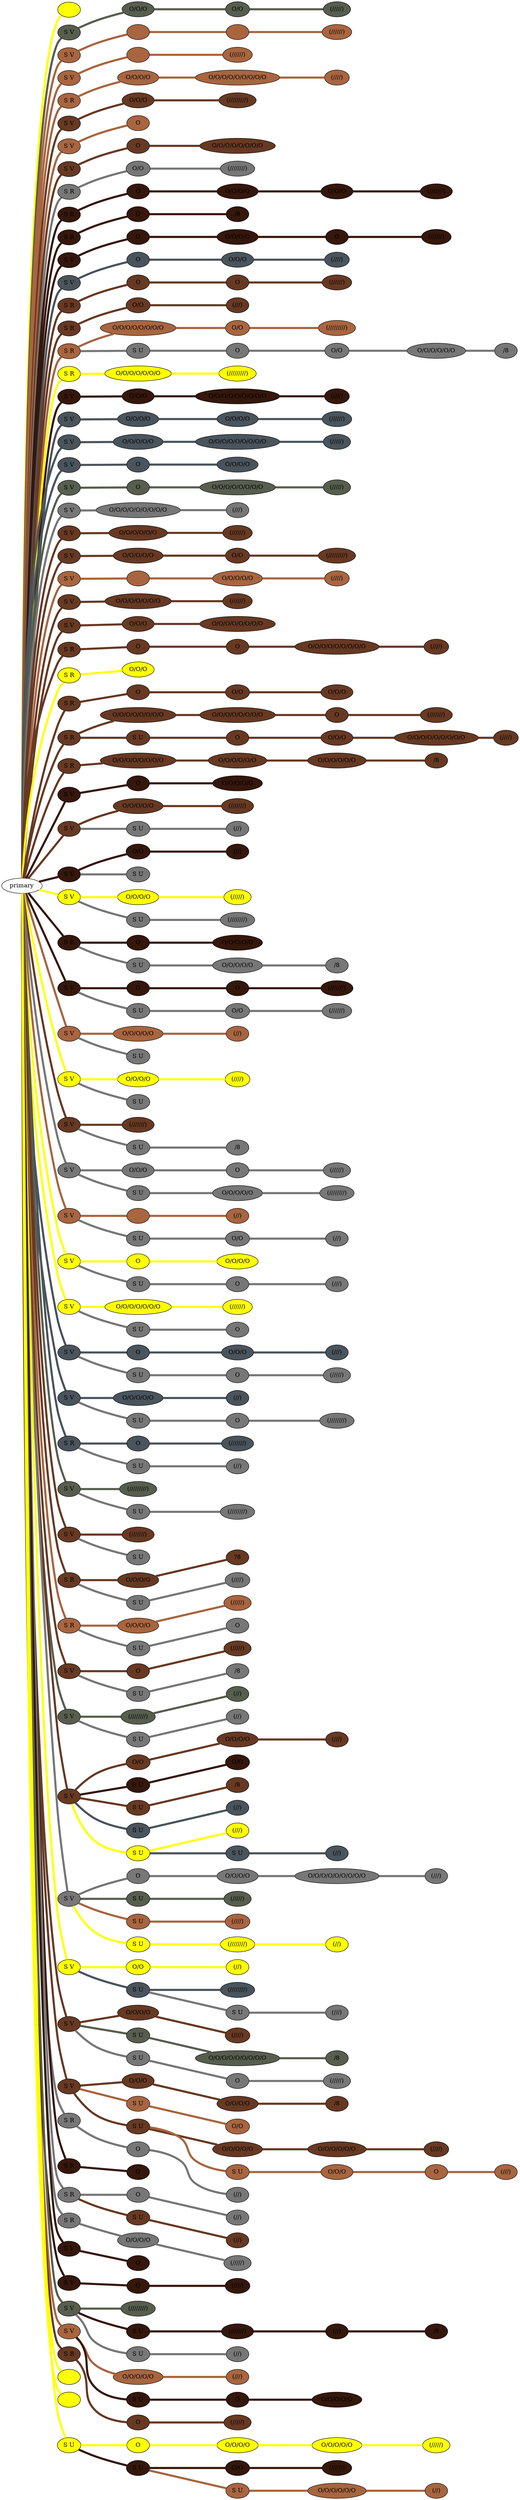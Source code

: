 graph {
 graph [rankdir=LR]
"primary" -- "K1" [penwidth=5,color=yellow]
"K1" [label=" ", style=filled, fillcolor=yellow]
"primary" -- "1" [penwidth=5,color="#575E4E"]
"1" [label="S V", style=filled, fillcolor="#575E4E"]
"1" -- "1:0" [penwidth=5,color="#575E4E"]
"1:0" [label="O/O/O", style=filled, fillcolor="#575E4E"]
"1:0" -- "1:1" [penwidth=5,color="#575E4E"]
"1:1" [label="O/O", style=filled, fillcolor="#575E4E"]
"1:1" -- "1:2" [penwidth=5,color="#575E4E"]
"1:2" [label="(/////)", style=filled, fillcolor="#575E4E"]
"primary" -- "2" [penwidth=5,color="#A86540"]
"2" [label="S V", style=filled, fillcolor="#A86540"]
"2" -- "2:0" [penwidth=5,color="#A86540"]
"2:0" [label="", style=filled, fillcolor="#A86540"]
"2:0" -- "2:1" [penwidth=5,color="#A86540"]
"2:1" [label="", style=filled, fillcolor="#A86540"]
"2:1" -- "2:2" [penwidth=5,color="#A86540"]
"2:2" [label="(//////)", style=filled, fillcolor="#A86540"]
"primary" -- "3" [penwidth=5,color="#A86540"]
"3" [label="S V", style=filled, fillcolor="#A86540"]
"3" -- "3:0" [penwidth=5,color="#A86540"]
"3:0" [label="", style=filled, fillcolor="#A86540"]
"3:0" -- "3:1" [penwidth=5,color="#A86540"]
"3:1" [label="(//////)", style=filled, fillcolor="#A86540"]
"primary" -- "4" [penwidth=5,color="#A86540"]
"4" [label="S R", style=filled, fillcolor="#A86540"]
"4" -- "4:0" [penwidth=5,color="#A86540"]
"4:0" [label="O/O/O/O", style=filled, fillcolor="#A86540"]
"4:0" -- "4:1" [penwidth=5,color="#A86540"]
"4:1" [label="O/O/O/O/O/O/O/O/O", style=filled, fillcolor="#A86540"]
"4:1" -- "4:2" [penwidth=5,color="#A86540"]
"4:2" [label="(////)", style=filled, fillcolor="#A86540"]
"primary" -- "5" [penwidth=5,color="#673923"]
"5" [label="S V", style=filled, fillcolor="#673923"]
"5" -- "5:0" [penwidth=5,color="#673923"]
"5:0" [label="O/O/O", style=filled, fillcolor="#673923"]
"5:0" -- "5:1" [penwidth=5,color="#673923"]
"5:1" [label="(/////////)", style=filled, fillcolor="#673923"]
"primary" -- "6" [penwidth=5,color="#A86540"]
"6" [label="S V", style=filled, fillcolor="#A86540"]
"6" -- "6:0" [penwidth=5,color="#A86540"]
"6:0" [label="O", style=filled, fillcolor="#A86540"]
"primary" -- "7" [penwidth=5,color="#673923"]
"7" [label="S V", style=filled, fillcolor="#673923"]
"7" -- "7:0" [penwidth=5,color="#673923"]
"7:0" [label="O", style=filled, fillcolor="#673923"]
"7:0" -- "7:1" [penwidth=5,color="#673923"]
"7:1" [label="O/O/O/O/O/O/O/O", style=filled, fillcolor="#673923"]
"primary" -- "8" [penwidth=5,color="#777777"]
"8" [label="S R", style=filled, fillcolor="#777777"]
"8" -- "8:0" [penwidth=5,color="#777777"]
"8:0" [label="O/O", style=filled, fillcolor="#777777"]
"8:0" -- "8:1" [penwidth=5,color="#777777"]
"8:1" [label="(////////)", style=filled, fillcolor="#777777"]
"primary" -- "9" [penwidth=5,color="#35170C"]
"9" [label="S R", style=filled, fillcolor="#35170C"]
"9" -- "9:0" [penwidth=5,color="#35170C"]
"9:0" [label="O", style=filled, fillcolor="#35170C"]
"9:0" -- "9:1" [penwidth=5,color="#35170C"]
"9:1" [label="O/O/O/O", style=filled, fillcolor="#35170C"]
"9:1" -- "9:2" [penwidth=5,color="#35170C"]
"9:2" [label="O/O/O", style=filled, fillcolor="#35170C"]
"9:2" -- "9:3" [penwidth=5,color="#35170C"]
"9:3" [label="(///////)", style=filled, fillcolor="#35170C"]
"primary" -- "10" [penwidth=5,color="#35170C"]
"10" [label="S R", style=filled, fillcolor="#35170C"]
"10" -- "10:0" [penwidth=5,color="#35170C"]
"10:0" [label="O", style=filled, fillcolor="#35170C"]
"10:0" -- "10:1" [penwidth=5,color="#35170C"]
"10:1" [label="/8", style=filled, fillcolor="#35170C"]
"primary" -- "11" [penwidth=5,color="#35170C"]
"11" [label="S V", style=filled, fillcolor="#35170C"]
"11" -- "11:0" [penwidth=5,color="#35170C"]
"11:0" [label="O", style=filled, fillcolor="#35170C"]
"11:0" -- "11:1" [penwidth=5,color="#35170C"]
"11:1" [label="O/O/O/O", style=filled, fillcolor="#35170C"]
"11:1" -- "11:2" [penwidth=5,color="#35170C"]
"11:2" [label="O", style=filled, fillcolor="#35170C"]
"11:2" -- "11:3" [penwidth=5,color="#35170C"]
"11:3" [label="(//////)", style=filled, fillcolor="#35170C"]
"primary" -- "12" [penwidth=5,color="#4A545C"]
"12" [label="S V", style=filled, fillcolor="#4A545C"]
"12" -- "12:0" [penwidth=5,color="#4A545C"]
"12:0" [label="O", style=filled, fillcolor="#4A545C"]
"12:0" -- "12:1" [penwidth=5,color="#4A545C"]
"12:1" [label="O/O/O", style=filled, fillcolor="#4A545C"]
"12:1" -- "12:2" [penwidth=5,color="#4A545C"]
"12:2" [label="(////)", style=filled, fillcolor="#4A545C"]
"primary" -- "13" [penwidth=5,color="#673923"]
"13" [label="S R", style=filled, fillcolor="#673923"]
"13" -- "13:0" [penwidth=5,color="#673923"]
"13:0" [label="O", style=filled, fillcolor="#673923"]
"13:0" -- "13:1" [penwidth=5,color="#673923"]
"13:1" [label="O", style=filled, fillcolor="#673923"]
"13:1" -- "13:2" [penwidth=5,color="#673923"]
"13:2" [label="(//////)", style=filled, fillcolor="#673923"]
"primary" -- "14" [penwidth=5,color="#673923"]
"14" [label="S R", style=filled, fillcolor="#673923"]
"14" -- "14:0" [penwidth=5,color="#673923"]
"14:0" [label="O/O", style=filled, fillcolor="#673923"]
"14:0" -- "14:1" [penwidth=5,color="#673923"]
"14:1" [label="(///)", style=filled, fillcolor="#673923"]
"primary" -- "15" [penwidth=5,color="#A86540"]
"15" [label="S R", style=filled, fillcolor="#A86540"]
"15" -- "15:0" [penwidth=5,color="#A86540"]
"15:0" [label="O/O/O/O/O/O/O/O", style=filled, fillcolor="#A86540"]
"15:0" -- "15:1" [penwidth=5,color="#A86540"]
"15:1" [label="O/O", style=filled, fillcolor="#A86540"]
"15:1" -- "15:2" [penwidth=5,color="#A86540"]
"15:2" [label="(/////////)", style=filled, fillcolor="#A86540"]
"15" -- "15s1" [penwidth=5,color="#777777"]
"15s1" [label="S U", style=filled, fillcolor="#777777"]
"15s1" -- "15s1:0" [penwidth=5,color="#777777"]
"15s1:0" [label="O", style=filled, fillcolor="#777777"]
"15s1:0" -- "15s1:1" [penwidth=5,color="#777777"]
"15s1:1" [label="O/O", style=filled, fillcolor="#777777"]
"15s1:1" -- "15s1:2" [penwidth=5,color="#777777"]
"15s1:2" [label="O/O/O/O/O/O", style=filled, fillcolor="#777777"]
"15s1:2" -- "15s1:3" [penwidth=5,color="#777777"]
"15s1:3" [label="/8", style=filled, fillcolor="#777777"]
"primary" -- "16" [penwidth=5,color=yellow]
"16" [label="S R", style=filled, fillcolor=yellow]
"16" -- "16:0" [penwidth=5,color=yellow]
"16:0" [label="O/O/O/O/O/O/O", style=filled, fillcolor=yellow]
"16:0" -- "16:1" [penwidth=5,color=yellow]
"16:1" [label="(/////////)", style=filled, fillcolor=yellow]
"primary" -- "17" [penwidth=5,color="#35170C"]
"17" [label="S V", style=filled, fillcolor="#35170C"]
"17" -- "17:0" [penwidth=5,color="#35170C"]
"17:0" [label="O/O/O", style=filled, fillcolor="#35170C"]
"17:0" -- "17:1" [penwidth=5,color="#35170C"]
"17:1" [label="O/O/O/O/O/O/O/O/O", style=filled, fillcolor="#35170C"]
"17:1" -- "17:2" [penwidth=5,color="#35170C"]
"17:2" [label="(////)", style=filled, fillcolor="#35170C"]
"primary" -- "18" [penwidth=5,color="#4A545C"]
"18" [label="S V", style=filled, fillcolor="#4A545C"]
"18" -- "18:0" [penwidth=5,color="#4A545C"]
"18:0" [label="O/O/O/O", style=filled, fillcolor="#4A545C"]
"18:0" -- "18:1" [penwidth=5,color="#4A545C"]
"18:1" [label="O/O/O/O", style=filled, fillcolor="#4A545C"]
"18:1" -- "18:2" [penwidth=5,color="#4A545C"]
"18:2" [label="(//////)", style=filled, fillcolor="#4A545C"]
"primary" -- "19" [penwidth=5,color="#4A545C"]
"19" [label="S V", style=filled, fillcolor="#4A545C"]
"19" -- "19:0" [penwidth=5,color="#4A545C"]
"19:0" [label="O/O/O/O/O", style=filled, fillcolor="#4A545C"]
"19:0" -- "19:1" [penwidth=5,color="#4A545C"]
"19:1" [label="O/O/O/O/O/O/O/O/O", style=filled, fillcolor="#4A545C"]
"19:1" -- "19:2" [penwidth=5,color="#4A545C"]
"19:2" [label="(/////)", style=filled, fillcolor="#4A545C"]
"primary" -- "20" [penwidth=5,color="#4A545C"]
"20" [label="S V", style=filled, fillcolor="#4A545C"]
"20" -- "20:0" [penwidth=5,color="#4A545C"]
"20:0" [label="O", style=filled, fillcolor="#4A545C"]
"20:0" -- "20:1" [penwidth=5,color="#4A545C"]
"20:1" [label="O/O/O/O", style=filled, fillcolor="#4A545C"]
"primary" -- "21" [penwidth=5,color="#575E4E"]
"21" [label="S V", style=filled, fillcolor="#575E4E"]
"21" -- "21:0" [penwidth=5,color="#575E4E"]
"21:0" [label="O", style=filled, fillcolor="#575E4E"]
"21:0" -- "21:1" [penwidth=5,color="#575E4E"]
"21:1" [label="O/O/O/O/O/O/O/O", style=filled, fillcolor="#575E4E"]
"21:1" -- "21:2" [penwidth=5,color="#575E4E"]
"21:2" [label="(/////)", style=filled, fillcolor="#575E4E"]
"primary" -- "22" [penwidth=5,color="#777777"]
"22" [label="S V", style=filled, fillcolor="#777777"]
"22" -- "22:0" [penwidth=5,color="#777777"]
"22:0" [label="O/O/O/O/O/O/O/O/O", style=filled, fillcolor="#777777"]
"22:0" -- "22:1" [penwidth=5,color="#777777"]
"22:1" [label="(///)", style=filled, fillcolor="#777777"]
"primary" -- "23" [penwidth=5,color="#673923"]
"23" [label="S V", style=filled, fillcolor="#673923"]
"23" -- "23:0" [penwidth=5,color="#673923"]
"23:0" [label="O/O/O/O/O/O", style=filled, fillcolor="#673923"]
"23:0" -- "23:1" [penwidth=5,color="#673923"]
"23:1" [label="(//////)", style=filled, fillcolor="#673923"]
"primary" -- "24" [penwidth=5,color="#673923"]
"24" [label="S V", style=filled, fillcolor="#673923"]
"24" -- "24:0" [penwidth=5,color="#673923"]
"24:0" [label="O/O/O/O/O", style=filled, fillcolor="#673923"]
"24:0" -- "24:1" [penwidth=5,color="#673923"]
"24:1" [label="O/O", style=filled, fillcolor="#673923"]
"24:1" -- "24:2" [penwidth=5,color="#673923"]
"24:2" [label="(/////////)", style=filled, fillcolor="#673923"]
"primary" -- "25" [penwidth=5,color="#A86540"]
"25" [label="S V", style=filled, fillcolor="#A86540"]
"25" -- "25:0" [penwidth=5,color="#A86540"]
"25:0" [label="", style=filled, fillcolor="#A86540"]
"25:0" -- "25:1" [penwidth=5,color="#A86540"]
"25:1" [label="O/O/O/O/O", style=filled, fillcolor="#A86540"]
"25:1" -- "25:2" [penwidth=5,color="#A86540"]
"25:2" [label="(////)", style=filled, fillcolor="#A86540"]
"primary" -- "26" [penwidth=5,color="#673923"]
"26" [label="S V", style=filled, fillcolor="#673923"]
"26" -- "26:0" [penwidth=5,color="#673923"]
"26:0" [label="O/O/O/O/O/O/O", style=filled, fillcolor="#673923"]
"26:0" -- "26:1" [penwidth=5,color="#673923"]
"26:1" [label="(//////)", style=filled, fillcolor="#673923"]
"primary" -- "27" [penwidth=5,color="#673923"]
"27" [label="S V", style=filled, fillcolor="#673923"]
"27" -- "27:0" [penwidth=5,color="#673923"]
"27:0" [label="O/O/O", style=filled, fillcolor="#673923"]
"27:0" -- "27:1" [penwidth=5,color="#673923"]
"27:1" [label="O/O/O/O/O/O/O/O", style=filled, fillcolor="#673923"]
"primary" -- "28" [penwidth=5,color="#673923"]
"28" [label="S R", style=filled, fillcolor="#673923"]
"28" -- "28:0" [penwidth=5,color="#673923"]
"28:0" [label="O", style=filled, fillcolor="#673923"]
"28:0" -- "28:1" [penwidth=5,color="#673923"]
"28:1" [label="O", style=filled, fillcolor="#673923"]
"28:1" -- "28:2" [penwidth=5,color="#673923"]
"28:2" [label="O/O/O/O/O/O/O/O/O", style=filled, fillcolor="#673923"]
"28:2" -- "28:3" [penwidth=5,color="#673923"]
"28:3" [label="(////)", style=filled, fillcolor="#673923"]
"primary" -- "29" [penwidth=5,color=yellow]
"29" [label="S R", style=filled, fillcolor=yellow]
"29" -- "29:0" [penwidth=5,color=yellow]
"29:0" [label="O/O/O", style=filled, fillcolor=yellow]
"primary" -- "30" [penwidth=5,color="#673923"]
"30" [label="S R", style=filled, fillcolor="#673923"]
"30" -- "30:0" [penwidth=5,color="#673923"]
"30:0" [label="O", style=filled, fillcolor="#673923"]
"30:0" -- "30:1" [penwidth=5,color="#673923"]
"30:1" [label="O/O", style=filled, fillcolor="#673923"]
"30:1" -- "30:2" [penwidth=5,color="#673923"]
"30:2" [label="O/O/O", style=filled, fillcolor="#673923"]
"primary" -- "31" [penwidth=5,color="#673923"]
"31" [label="S R", style=filled, fillcolor="#673923"]
"31" -- "31:0" [penwidth=5,color="#673923"]
"31:0" [label="O/O/O/O/O/O/O/O", style=filled, fillcolor="#673923"]
"31:0" -- "31:1" [penwidth=5,color="#673923"]
"31:1" [label="O/O/O/O/O/O/O/O", style=filled, fillcolor="#673923"]
"31:1" -- "31:2" [penwidth=5,color="#673923"]
"31:2" [label="O", style=filled, fillcolor="#673923"]
"31:2" -- "31:3" [penwidth=5,color="#673923"]
"31:3" [label="(///////)", style=filled, fillcolor="#673923"]
"31" -- "31s1" [penwidth=5,color="#673923"]
"31s1" [label="S U", style=filled, fillcolor="#673923"]
"31s1" -- "31s1:0" [penwidth=5,color="#673923"]
"31s1:0" [label="O", style=filled, fillcolor="#673923"]
"31s1:0" -- "31s1:1" [penwidth=5,color="#673923"]
"31s1:1" [label="O/O/O", style=filled, fillcolor="#673923"]
"31s1:1" -- "31s1:2" [penwidth=5,color="#673923"]
"31s1:2" [label="O/O/O/O/O/O/O/O/O", style=filled, fillcolor="#673923"]
"31s1:2" -- "31s1:3" [penwidth=5,color="#673923"]
"31s1:3" [label="(////)", style=filled, fillcolor="#673923"]
"primary" -- "32" [penwidth=5,color="#673923"]
"32" [label="S R", style=filled, fillcolor="#673923"]
"32" -- "32:0" [penwidth=5,color="#673923"]
"32:0" [label="O/O/O/O/O/O/O/O", style=filled, fillcolor="#673923"]
"32:0" -- "32:1" [penwidth=5,color="#673923"]
"32:1" [label="O/O/O/O/O/O", style=filled, fillcolor="#673923"]
"32:1" -- "32:2" [penwidth=5,color="#673923"]
"32:2" [label="O/O/O/O/O/O", style=filled, fillcolor="#673923"]
"32:2" -- "32:3" [penwidth=5,color="#673923"]
"32:3" [label="/8", style=filled, fillcolor="#673923"]
"primary" -- "33" [penwidth=5,color="#35170C"]
"33" [label="S V", style=filled, fillcolor="#35170C"]
"33" -- "33:0" [penwidth=5,color="#35170C"]
"33:0" [label="O", style=filled, fillcolor="#35170C"]
"33:0" -- "33:1" [penwidth=5,color="#35170C"]
"33:1" [label="O/O/O/O/O", style=filled, fillcolor="#35170C"]
"primary" -- "34" [penwidth=5,color="#673923"]
"34" [label="S V", style=filled, fillcolor="#673923"]
"34" -- "34:0" [penwidth=5,color="#673923"]
"34:0" [label="O/O/O/O/O", style=filled, fillcolor="#673923"]
"34:0" -- "34:1" [penwidth=5,color="#673923"]
"34:1" [label="(///////)", style=filled, fillcolor="#673923"]
"34" -- "34s1" [penwidth=5,color="#777777"]
"34s1" [label="S U", style=filled, fillcolor="#777777"]
"34s1" -- "34s1:0" [penwidth=5,color="#777777"]
"34s1:0" [label="(//)", style=filled, fillcolor="#777777"]
"primary" -- "35" [penwidth=5,color="#35170C"]
"35" [label="S V", style=filled, fillcolor="#35170C"]
"35" -- "35:0" [penwidth=5,color="#35170C"]
"35:0" [label="O/O", style=filled, fillcolor="#35170C"]
"35:0" -- "35:1" [penwidth=5,color="#35170C"]
"35:1" [label="(//)", style=filled, fillcolor="#35170C"]
"35" -- "35s1" [penwidth=5,color="#777777"]
"35s1" [label="S U", style=filled, fillcolor="#777777"]
"primary" -- "36" [penwidth=5,color=yellow]
"36" [label="S V", style=filled, fillcolor=yellow]
"36" -- "36:0" [penwidth=5,color=yellow]
"36:0" [label="O/O/O/O", style=filled, fillcolor=yellow]
"36:0" -- "36:1" [penwidth=5,color=yellow]
"36:1" [label="(/////)", style=filled, fillcolor=yellow]
"36" -- "36s1" [penwidth=5,color="#777777"]
"36s1" [label="S U", style=filled, fillcolor="#777777"]
"36s1" -- "36s1:0" [penwidth=5,color="#777777"]
"36s1:0" [label="(////////)", style=filled, fillcolor="#777777"]
"primary" -- "37" [penwidth=5,color="#35170C"]
"37" [label="S R", style=filled, fillcolor="#35170C"]
"37" -- "37:0" [penwidth=5,color="#35170C"]
"37:0" [label="O", style=filled, fillcolor="#35170C"]
"37:0" -- "37:1" [penwidth=5,color="#35170C"]
"37:1" [label="O/O/O/O/O", style=filled, fillcolor="#35170C"]
"37" -- "37s1" [penwidth=5,color="#777777"]
"37s1" [label="S U", style=filled, fillcolor="#777777"]
"37s1" -- "37s1:0" [penwidth=5,color="#777777"]
"37s1:0" [label="O/O/O/O/O", style=filled, fillcolor="#777777"]
"37s1:0" -- "37s1:1" [penwidth=5,color="#777777"]
"37s1:1" [label="/8", style=filled, fillcolor="#777777"]
"primary" -- "38" [penwidth=5,color="#35170C"]
"38" [label="S V", style=filled, fillcolor="#35170C"]
"38" -- "38:0" [penwidth=5,color="#35170C"]
"38:0" [label="O", style=filled, fillcolor="#35170C"]
"38:0" -- "38:1" [penwidth=5,color="#35170C"]
"38:1" [label="O", style=filled, fillcolor="#35170C"]
"38:1" -- "38:2" [penwidth=5,color="#35170C"]
"38:2" [label="(///////)", style=filled, fillcolor="#35170C"]
"38" -- "38s1" [penwidth=5,color="#777777"]
"38s1" [label="S U", style=filled, fillcolor="#777777"]
"38s1" -- "38s1:0" [penwidth=5,color="#777777"]
"38s1:0" [label="O/O", style=filled, fillcolor="#777777"]
"38s1:0" -- "38s1:1" [penwidth=5,color="#777777"]
"38s1:1" [label="(//////)", style=filled, fillcolor="#777777"]
"primary" -- "39" [penwidth=5,color="#A86540"]
"39" [label="S V", style=filled, fillcolor="#A86540"]
"39" -- "39:0" [penwidth=5,color="#A86540"]
"39:0" [label="O/O/O/O/O", style=filled, fillcolor="#A86540"]
"39:0" -- "39:1" [penwidth=5,color="#A86540"]
"39:1" [label="(//)", style=filled, fillcolor="#A86540"]
"39" -- "39s1" [penwidth=5,color="#777777"]
"39s1" [label="S U", style=filled, fillcolor="#777777"]
"primary" -- "40" [penwidth=5,color=yellow]
"40" [label="S V", style=filled, fillcolor=yellow]
"40" -- "40:0" [penwidth=5,color=yellow]
"40:0" [label="O/O/O/O", style=filled, fillcolor=yellow]
"40:0" -- "40:1" [penwidth=5,color=yellow]
"40:1" [label="(////)", style=filled, fillcolor=yellow]
"40" -- "40s1" [penwidth=5,color="#777777"]
"40s1" [label="S U", style=filled, fillcolor="#777777"]
"primary" -- "41" [penwidth=5,color="#673923"]
"41" [label="S V", style=filled, fillcolor="#673923"]
"41" -- "41:0" [penwidth=5,color="#673923"]
"41:0" [label="(///////)", style=filled, fillcolor="#673923"]
"41" -- "41s1" [penwidth=5,color="#777777"]
"41s1" [label="S U", style=filled, fillcolor="#777777"]
"41s1" -- "41s1:0" [penwidth=5,color="#777777"]
"41s1:0" [label="/8", style=filled, fillcolor="#777777"]
"primary" -- "42" [penwidth=5,color="#777777"]
"42" [label="S V", style=filled, fillcolor="#777777"]
"42" -- "42:0" [penwidth=5,color="#777777"]
"42:0" [label="O/O/O", style=filled, fillcolor="#777777"]
"42:0" -- "42:1" [penwidth=5,color="#777777"]
"42:1" [label="O", style=filled, fillcolor="#777777"]
"42:1" -- "42:2" [penwidth=5,color="#777777"]
"42:2" [label="(/////)", style=filled, fillcolor="#777777"]
"42" -- "42s1" [penwidth=5,color="#777777"]
"42s1" [label="S U", style=filled, fillcolor="#777777"]
"42s1" -- "42s1:0" [penwidth=5,color="#777777"]
"42s1:0" [label="O/O/O/O/O", style=filled, fillcolor="#777777"]
"42s1:0" -- "42s1:1" [penwidth=5,color="#777777"]
"42s1:1" [label="(////////)", style=filled, fillcolor="#777777"]
"primary" -- "43" [penwidth=5,color="#A86540"]
"43" [label="S V", style=filled, fillcolor="#A86540"]
"43" -- "43:0" [penwidth=5,color="#A86540"]
"43:0" [label="", style=filled, fillcolor="#A86540"]
"43:0" -- "43:1" [penwidth=5,color="#A86540"]
"43:1" [label="(//)", style=filled, fillcolor="#A86540"]
"43" -- "43s1" [penwidth=5,color="#777777"]
"43s1" [label="S U", style=filled, fillcolor="#777777"]
"43s1" -- "43s1:0" [penwidth=5,color="#777777"]
"43s1:0" [label="O/O", style=filled, fillcolor="#777777"]
"43s1:0" -- "43s1:1" [penwidth=5,color="#777777"]
"43s1:1" [label="(//)", style=filled, fillcolor="#777777"]
"primary" -- "44" [penwidth=5,color=yellow]
"44" [label="S V", style=filled, fillcolor=yellow]
"44" -- "44:0" [penwidth=5,color=yellow]
"44:0" [label="O", style=filled, fillcolor=yellow]
"44:0" -- "44:1" [penwidth=5,color=yellow]
"44:1" [label="O/O/O/O", style=filled, fillcolor=yellow]
"44" -- "44s1" [penwidth=5,color="#777777"]
"44s1" [label="S U", style=filled, fillcolor="#777777"]
"44s1" -- "44s1:0" [penwidth=5,color="#777777"]
"44s1:0" [label="O", style=filled, fillcolor="#777777"]
"44s1:0" -- "44s1:1" [penwidth=5,color="#777777"]
"44s1:1" [label="(///)", style=filled, fillcolor="#777777"]
"primary" -- "45" [penwidth=5,color=yellow]
"45" [label="S V", style=filled, fillcolor=yellow]
"45" -- "45:0" [penwidth=5,color=yellow]
"45:0" [label="O/O/O/O/O/O/O", style=filled, fillcolor=yellow]
"45:0" -- "45:1" [penwidth=5,color=yellow]
"45:1" [label="(//////)", style=filled, fillcolor=yellow]
"45" -- "45s1" [penwidth=5,color="#777777"]
"45s1" [label="S U", style=filled, fillcolor="#777777"]
"45s1" -- "45s1:0" [penwidth=5,color="#777777"]
"45s1:0" [label="O", style=filled, fillcolor="#777777"]
"primary" -- "46" [penwidth=5,color="#4A545C"]
"46" [label="S V", style=filled, fillcolor="#4A545C"]
"46" -- "46:0" [penwidth=5,color="#4A545C"]
"46:0" [label="O", style=filled, fillcolor="#4A545C"]
"46:0" -- "46:1" [penwidth=5,color="#4A545C"]
"46:1" [label="O/O/O", style=filled, fillcolor="#4A545C"]
"46:1" -- "46:2" [penwidth=5,color="#4A545C"]
"46:2" [label="(///)", style=filled, fillcolor="#4A545C"]
"46" -- "46s1" [penwidth=5,color="#777777"]
"46s1" [label="S U", style=filled, fillcolor="#777777"]
"46s1" -- "46s1:0" [penwidth=5,color="#777777"]
"46s1:0" [label="O", style=filled, fillcolor="#777777"]
"46s1:0" -- "46s1:1" [penwidth=5,color="#777777"]
"46s1:1" [label="(/////)", style=filled, fillcolor="#777777"]
"primary" -- "47" [penwidth=5,color="#4A545C"]
"47" [label="S V", style=filled, fillcolor="#4A545C"]
"47" -- "47:0" [penwidth=5,color="#4A545C"]
"47:0" [label="O/O/O/O/O", style=filled, fillcolor="#4A545C"]
"47:0" -- "47:1" [penwidth=5,color="#4A545C"]
"47:1" [label="(//)", style=filled, fillcolor="#4A545C"]
"47" -- "47s1" [penwidth=5,color="#777777"]
"47s1" [label="S U", style=filled, fillcolor="#777777"]
"47s1" -- "47s1:0" [penwidth=5,color="#777777"]
"47s1:0" [label="O", style=filled, fillcolor="#777777"]
"47s1:0" -- "47s1:1" [penwidth=5,color="#777777"]
"47s1:1" [label="(////////)", style=filled, fillcolor="#777777"]
"primary" -- "48" [penwidth=5,color="#4A545C"]
"48" [label="S R", style=filled, fillcolor="#4A545C"]
"48" -- "48:0" [penwidth=5,color="#4A545C"]
"48:0" [label="O", style=filled, fillcolor="#4A545C"]
"48:0" -- "48:1" [penwidth=5,color="#4A545C"]
"48:1" [label="(///////)", style=filled, fillcolor="#4A545C"]
"48" -- "48s1" [penwidth=5,color="#777777"]
"48s1" [label="S U", style=filled, fillcolor="#777777"]
"48s1" -- "48s1:0" [penwidth=5,color="#777777"]
"48s1:0" [label="(//)", style=filled, fillcolor="#777777"]
"primary" -- "49" [penwidth=5,color="#575E4E"]
"49" [label="S V", style=filled, fillcolor="#575E4E"]
"49" -- "49:0" [penwidth=5,color="#575E4E"]
"49:0" [label="(/////////)", style=filled, fillcolor="#575E4E"]
"49" -- "49s1" [penwidth=5,color="#777777"]
"49s1" [label="S U", style=filled, fillcolor="#777777"]
"49s1" -- "49s1:0" [penwidth=5,color="#777777"]
"49s1:0" [label="(////////)", style=filled, fillcolor="#777777"]
"primary" -- "50" [penwidth=5,color="#673923"]
"50" [label="S V", style=filled, fillcolor="#673923"]
"50" -- "50:0" [penwidth=5,color="#673923"]
"50:0" [label="(///////)", style=filled, fillcolor="#673923"]
"50" -- "50s1" [penwidth=5,color="#777777"]
"50s1" [label="S U", style=filled, fillcolor="#777777"]
"primary" -- "51" [penwidth=5,color="#673923"]
"51" [label="S R", style=filled, fillcolor="#673923"]
"51" -- "51:0" [penwidth=5,color="#673923"]
"51:0" [label="O/O/O/O", style=filled, fillcolor="#673923"]
"51:0" -- "51:1" [penwidth=5,color="#673923"]
"51:1" [label="?8", style=filled, fillcolor="#673923"]
"51" -- "51s1" [penwidth=5,color="#777777"]
"51s1" [label="S U", style=filled, fillcolor="#777777"]
"51s1" -- "51s1:0" [penwidth=5,color="#777777"]
"51s1:0" [label="(////)", style=filled, fillcolor="#777777"]
"primary" -- "52" [penwidth=5,color="#A86540"]
"52" [label="S R", style=filled, fillcolor="#A86540"]
"52" -- "52:0" [penwidth=5,color="#A86540"]
"52:0" [label="O/O/O/O", style=filled, fillcolor="#A86540"]
"52:0" -- "52:1" [penwidth=5,color="#A86540"]
"52:1" [label="(/////)", style=filled, fillcolor="#A86540"]
"52" -- "52s1" [penwidth=5,color="#777777"]
"52s1" [label="S U", style=filled, fillcolor="#777777"]
"52s1" -- "52s1:0" [penwidth=5,color="#777777"]
"52s1:0" [label="O", style=filled, fillcolor="#777777"]
"primary" -- "53" [penwidth=5,color="#673923"]
"53" [label="S V", style=filled, fillcolor="#673923"]
"53" -- "53:0" [penwidth=5,color="#673923"]
"53:0" [label="O", style=filled, fillcolor="#673923"]
"53:0" -- "53:1" [penwidth=5,color="#673923"]
"53:1" [label="(/////)", style=filled, fillcolor="#673923"]
"53" -- "53s1" [penwidth=5,color="#777777"]
"53s1" [label="S U", style=filled, fillcolor="#777777"]
"53s1" -- "53s1:0" [penwidth=5,color="#777777"]
"53s1:0" [label="/8", style=filled, fillcolor="#777777"]
"primary" -- "54" [penwidth=5,color="#575E4E"]
"54" [label="S V", style=filled, fillcolor="#575E4E"]
"54" -- "54:0" [penwidth=5,color="#575E4E"]
"54:0" [label="(////////)", style=filled, fillcolor="#575E4E"]
"54:0" -- "54:1" [penwidth=5,color="#575E4E"]
"54:1" [label="(//)", style=filled, fillcolor="#575E4E"]
"54" -- "54s1" [penwidth=5,color="#777777"]
"54s1" [label="S U", style=filled, fillcolor="#777777"]
"54s1" -- "54s1:0" [penwidth=5,color="#777777"]
"54s1:0" [label="(//)", style=filled, fillcolor="#777777"]
"primary" -- "55" [penwidth=5,color="#673923"]
"55" [label="S V", style=filled, fillcolor="#673923"]
"55" -- "55:0" [penwidth=5,color="#673923"]
"55:0" [label="O/O", style=filled, fillcolor="#673923"]
"55:0" -- "55:1" [penwidth=5,color="#673923"]
"55:1" [label="O/O/O/O", style=filled, fillcolor="#673923"]
"55:1" -- "55:2" [penwidth=5,color="#673923"]
"55:2" [label="(///)", style=filled, fillcolor="#673923"]
"55" -- "55s1" [penwidth=5,color="#35170C"]
"55s1" [label="S U", style=filled, fillcolor="#35170C"]
"55s1" -- "55s1:0" [penwidth=5,color="#35170C"]
"55s1:0" [label="O/O", style=filled, fillcolor="#35170C"]
"55" -- "55s2" [penwidth=5,color="#673923"]
"55s2" [label="S U", style=filled, fillcolor="#673923"]
"55s2" -- "55s2:0" [penwidth=5,color="#673923"]
"55s2:0" [label="/8", style=filled, fillcolor="#673923"]
"55" -- "55s3" [penwidth=5,color="#4A545C"]
"55s3" [label="S U", style=filled, fillcolor="#4A545C"]
"55s3" -- "55s3:0" [penwidth=5,color="#4A545C"]
"55s3:0" [label="(//)", style=filled, fillcolor="#4A545C"]
"55" -- "55s4" [penwidth=5,color=yellow]
"55s4" [label="S U", style=filled, fillcolor=yellow]
"55s4" -- "55s4:0" [penwidth=5,color=yellow]
"55s4:0" [label="(///)", style=filled, fillcolor=yellow]
"55s4" -- "55s4s1" [penwidth=5,color="#4A545C"]
"55s4s1" [label="S U", style=filled, fillcolor="#4A545C"]
"55s4s1" -- "55s4s1:0" [penwidth=5,color="#4A545C"]
"55s4s1:0" [label="(//)", style=filled, fillcolor="#4A545C"]
"primary" -- "56" [penwidth=5,color="#777777"]
"56" [label="S V", style=filled, fillcolor="#777777"]
"56" -- "56:0" [penwidth=5,color="#777777"]
"56:0" [label="O", style=filled, fillcolor="#777777"]
"56:0" -- "56:1" [penwidth=5,color="#777777"]
"56:1" [label="O/O/O/O", style=filled, fillcolor="#777777"]
"56:1" -- "56:2" [penwidth=5,color="#777777"]
"56:2" [label="O/O/O/O/O/O/O/O/O", style=filled, fillcolor="#777777"]
"56:2" -- "56:3" [penwidth=5,color="#777777"]
"56:3" [label="(///)", style=filled, fillcolor="#777777"]
"56" -- "56s1" [penwidth=5,color="#575E4E"]
"56s1" [label="S U", style=filled, fillcolor="#575E4E"]
"56s1" -- "56s1:0" [penwidth=5,color="#575E4E"]
"56s1:0" [label="(/////)", style=filled, fillcolor="#575E4E"]
"56" -- "56s2" [penwidth=5,color="#A86540"]
"56s2" [label="S U", style=filled, fillcolor="#A86540"]
"56s2" -- "56s2:0" [penwidth=5,color="#A86540"]
"56s2:0" [label="(////)", style=filled, fillcolor="#A86540"]
"56" -- "56s3" [penwidth=5,color=yellow]
"56s3" [label="S U", style=filled, fillcolor=yellow]
"56s3" -- "56s3:0" [penwidth=5,color=yellow]
"56s3:0" [label="(////////)", style=filled, fillcolor=yellow]
"56s3:0" -- "56s3:1" [penwidth=5,color=yellow]
"56s3:1" [label="(//)", style=filled, fillcolor=yellow]
"primary" -- "57" [penwidth=5,color=yellow]
"57" [label="S V", style=filled, fillcolor=yellow]
"57" -- "57:0" [penwidth=5,color=yellow]
"57:0" [label="O/O", style=filled, fillcolor=yellow]
"57:0" -- "57:1" [penwidth=5,color=yellow]
"57:1" [label="(//)", style=filled, fillcolor=yellow]
"57" -- "57s1" [penwidth=5,color="#4A545C"]
"57s1" [label="S U", style=filled, fillcolor="#4A545C"]
"57s1" -- "57s1:0" [penwidth=5,color="#4A545C"]
"57s1:0" [label="(////////)", style=filled, fillcolor="#4A545C"]
"57s1" -- "57s1s1" [penwidth=5,color="#777777"]
"57s1s1" [label="S U", style=filled, fillcolor="#777777"]
"57s1s1" -- "57s1s1:0" [penwidth=5,color="#777777"]
"57s1s1:0" [label="(///)", style=filled, fillcolor="#777777"]
"primary" -- "58" [penwidth=5,color="#673923"]
"58" [label="S V", style=filled, fillcolor="#673923"]
"58" -- "58:0" [penwidth=5,color="#673923"]
"58:0" [label="O/O/O/O", style=filled, fillcolor="#673923"]
"58:0" -- "58:1" [penwidth=5,color="#673923"]
"58:1" [label="(////)", style=filled, fillcolor="#673923"]
"58" -- "58s1" [penwidth=5,color="#575E4E"]
"58s1" [label="S U", style=filled, fillcolor="#575E4E"]
"58s1" -- "58s1:0" [penwidth=5,color="#575E4E"]
"58s1:0" [label="O/O/O/O/O/O/O/O/O", style=filled, fillcolor="#575E4E"]
"58s1:0" -- "58s1:1" [penwidth=5,color="#575E4E"]
"58s1:1" [label="/8", style=filled, fillcolor="#575E4E"]
"58" -- "58s2" [penwidth=5,color="#777777"]
"58s2" [label="S U", style=filled, fillcolor="#777777"]
"58s2" -- "58s2:0" [penwidth=5,color="#777777"]
"58s2:0" [label="O", style=filled, fillcolor="#777777"]
"58s2:0" -- "58s2:1" [penwidth=5,color="#777777"]
"58s2:1" [label="(/////)", style=filled, fillcolor="#777777"]
"primary" -- "59" [penwidth=5,color="#673923"]
"59" [label="S V", style=filled, fillcolor="#673923"]
"59" -- "59:0" [penwidth=5,color="#673923"]
"59:0" [label="O/O/O", style=filled, fillcolor="#673923"]
"59:0" -- "59:1" [penwidth=5,color="#673923"]
"59:1" [label="O/O/O/O", style=filled, fillcolor="#673923"]
"59:1" -- "59:2" [penwidth=5,color="#673923"]
"59:2" [label="/8", style=filled, fillcolor="#673923"]
"59" -- "59s1" [penwidth=5,color="#A86540"]
"59s1" [label="S U", style=filled, fillcolor="#A86540"]
"59s1" -- "59s1:0" [penwidth=5,color="#A86540"]
"59s1:0" [label="O/O", style=filled, fillcolor="#A86540"]
"59" -- "59s2" [penwidth=5,color="#673923"]
"59s2" [label="S U", style=filled, fillcolor="#673923"]
"59s2" -- "59s2:0" [penwidth=5,color="#673923"]
"59s2:0" [label="O/O/O/O/O", style=filled, fillcolor="#673923"]
"59s2:0" -- "59s2:1" [penwidth=5,color="#673923"]
"59s2:1" [label="O/O/O/O/O/O", style=filled, fillcolor="#673923"]
"59s2:1" -- "59s2:2" [penwidth=5,color="#673923"]
"59s2:2" [label="(////)", style=filled, fillcolor="#673923"]
"59s2" -- "59s2s1" [penwidth=5,color="#A86540"]
"59s2s1" [label="S U", style=filled, fillcolor="#A86540"]
"59s2s1" -- "59s2s1:0" [penwidth=5,color="#A86540"]
"59s2s1:0" [label="O/O/O", style=filled, fillcolor="#A86540"]
"59s2s1:0" -- "59s2s1:1" [penwidth=5,color="#A86540"]
"59s2s1:1" [label="O", style=filled, fillcolor="#A86540"]
"59s2s1:1" -- "59s2s1:2" [penwidth=5,color="#A86540"]
"59s2s1:2" [label="(///)", style=filled, fillcolor="#A86540"]
"primary" -- "60" [penwidth=5,color="#777777"]
"60" [label="S R", style=filled, fillcolor="#777777"]
"60" -- "60:0" [penwidth=5,color="#777777"]
"60:0" [label="O", style=filled, fillcolor="#777777"]
"60:0" -- "60:1" [penwidth=5,color="#777777"]
"60:1" [label="(//)", style=filled, fillcolor="#777777"]
"primary" -- "61" [penwidth=5,color="#35170C"]
"61" [label="S R", style=filled, fillcolor="#35170C"]
"61" -- "61:0" [penwidth=5,color="#35170C"]
"61:0" [label="O", style=filled, fillcolor="#35170C"]
"primary" -- "62" [penwidth=5,color="#777777"]
"62" [label="S R", style=filled, fillcolor="#777777"]
"62" -- "62:0" [penwidth=5,color="#777777"]
"62:0" [label="O", style=filled, fillcolor="#777777"]
"62:0" -- "62:1" [penwidth=5,color="#777777"]
"62:1" [label="(//)", style=filled, fillcolor="#777777"]
"62" -- "62s1" [penwidth=5,color="#673923"]
"62s1" [label="S U", style=filled, fillcolor="#673923"]
"62s1" -- "62s1:0" [penwidth=5,color="#673923"]
"62s1:0" [label="(//)", style=filled, fillcolor="#673923"]
"primary" -- "63" [penwidth=5,color="#777777"]
"63" [label="S R", style=filled, fillcolor="#777777"]
"63" -- "63:0" [penwidth=5,color="#777777"]
"63:0" [label="O/O/O/O", style=filled, fillcolor="#777777"]
"63:0" -- "63:1" [penwidth=5,color="#777777"]
"63:1" [label="(/////)", style=filled, fillcolor="#777777"]
"primary" -- "64" [penwidth=5,color="#35170C"]
"64" [label="S V", style=filled, fillcolor="#35170C"]
"64" -- "64:0" [penwidth=5,color="#35170C"]
"64:0" [label="O", style=filled, fillcolor="#35170C"]
"primary" -- "65" [penwidth=5,color="#35170C"]
"65" [label="S V", style=filled, fillcolor="#35170C"]
"65" -- "65:0" [penwidth=5,color="#35170C"]
"65:0" [label="O", style=filled, fillcolor="#35170C"]
"65:0" -- "65:1" [penwidth=5,color="#35170C"]
"65:1" [label="(////)", style=filled, fillcolor="#35170C"]
"primary" -- "66" [penwidth=5,color="#575E4E"]
"66" [label="S V", style=filled, fillcolor="#575E4E"]
"66" -- "66:0" [penwidth=5,color="#575E4E"]
"66:0" [label="(////////)", style=filled, fillcolor="#575E4E"]
"66" -- "66s1" [penwidth=5,color="#35170C"]
"66s1" [label="S U", style=filled, fillcolor="#35170C"]
"66s1" -- "66s1:0" [penwidth=5,color="#35170C"]
"66s1:0" [label="(///////)", style=filled, fillcolor="#35170C"]
"66s1:0" -- "66s1:1" [penwidth=5,color="#35170C"]
"66s1:1" [label="(//)", style=filled, fillcolor="#35170C"]
"66s1:1" -- "66s1:2" [penwidth=5,color="#35170C"]
"66s1:2" [label="/8", style=filled, fillcolor="#35170C"]
"66" -- "66s2" [penwidth=5,color="#777777"]
"66s2" [label="S U", style=filled, fillcolor="#777777"]
"66s2" -- "66s2:0" [penwidth=5,color="#777777"]
"66s2:0" [label="(//)", style=filled, fillcolor="#777777"]
"primary" -- "67" [penwidth=5,color="#A86540"]
"67" [label="S V", style=filled, fillcolor="#A86540"]
"67" -- "67:0" [penwidth=5,color="#A86540"]
"67:0" [label="O/O/O/O/O", style=filled, fillcolor="#A86540"]
"67:0" -- "67:1" [penwidth=5,color="#A86540"]
"67:1" [label="(///)", style=filled, fillcolor="#A86540"]
"67" -- "67s1" [penwidth=5,color="#35170C"]
"67s1" [label="S U", style=filled, fillcolor="#35170C"]
"67s1" -- "67s1:0" [penwidth=5,color="#35170C"]
"67s1:0" [label="O", style=filled, fillcolor="#35170C"]
"67s1:0" -- "67s1:1" [penwidth=5,color="#35170C"]
"67s1:1" [label="O/O/O/O/O", style=filled, fillcolor="#35170C"]
"primary" -- "68" [penwidth=5,color="#673923"]
"68" [label="S R", style=filled, fillcolor="#673923"]
"68" -- "68:0" [penwidth=5,color="#673923"]
"68:0" [label="O", style=filled, fillcolor="#673923"]
"68:0" -- "68:1" [penwidth=5,color="#673923"]
"68:1" [label="(/////)", style=filled, fillcolor="#673923"]
"primary" -- "K2" [penwidth=5,color=yellow]
"K2" [label=" ", style=filled, fillcolor=yellow]
"primary" -- "K3" [penwidth=5,color=yellow]
"K3" [label=" ", style=filled, fillcolor=yellow]
"primary" -- "69" [penwidth=5,color=yellow]
"69" [label="S U", style=filled, fillcolor=yellow]
"69" -- "69:0" [penwidth=5,color=yellow]
"69:0" [label="O", style=filled, fillcolor=yellow]
"69:0" -- "69:1" [penwidth=5,color=yellow]
"69:1" [label="O/O/O/O", style=filled, fillcolor=yellow]
"69:1" -- "69:2" [penwidth=5,color=yellow]
"69:2" [label="O/O/O/O/O", style=filled, fillcolor=yellow]
"69:2" -- "69:3" [penwidth=5,color=yellow]
"69:3" [label="(/////)", style=filled, fillcolor=yellow]
"69" -- "69s1" [penwidth=5,color="#35170C"]
"69s1" [label="S U", style=filled, fillcolor="#35170C"]
"69s1" -- "69s1:0" [penwidth=5,color="#35170C"]
"69s1:0" [label="O/O", style=filled, fillcolor="#35170C"]
"69s1:0" -- "69s1:1" [penwidth=5,color="#35170C"]
"69s1:1" [label="(//////)", style=filled, fillcolor="#35170C"]
"69s1" -- "69s1s1" [penwidth=5,color="#A86540"]
"69s1s1" [label="S U", style=filled, fillcolor="#A86540"]
"69s1s1" -- "69s1s1:0" [penwidth=5,color="#A86540"]
"69s1s1:0" [label="O/O/O/O/O/O", style=filled, fillcolor="#A86540"]
"69s1s1:0" -- "69s1s1:1" [penwidth=5,color="#A86540"]
"69s1s1:1" [label="(//)", style=filled, fillcolor="#A86540"]
}
